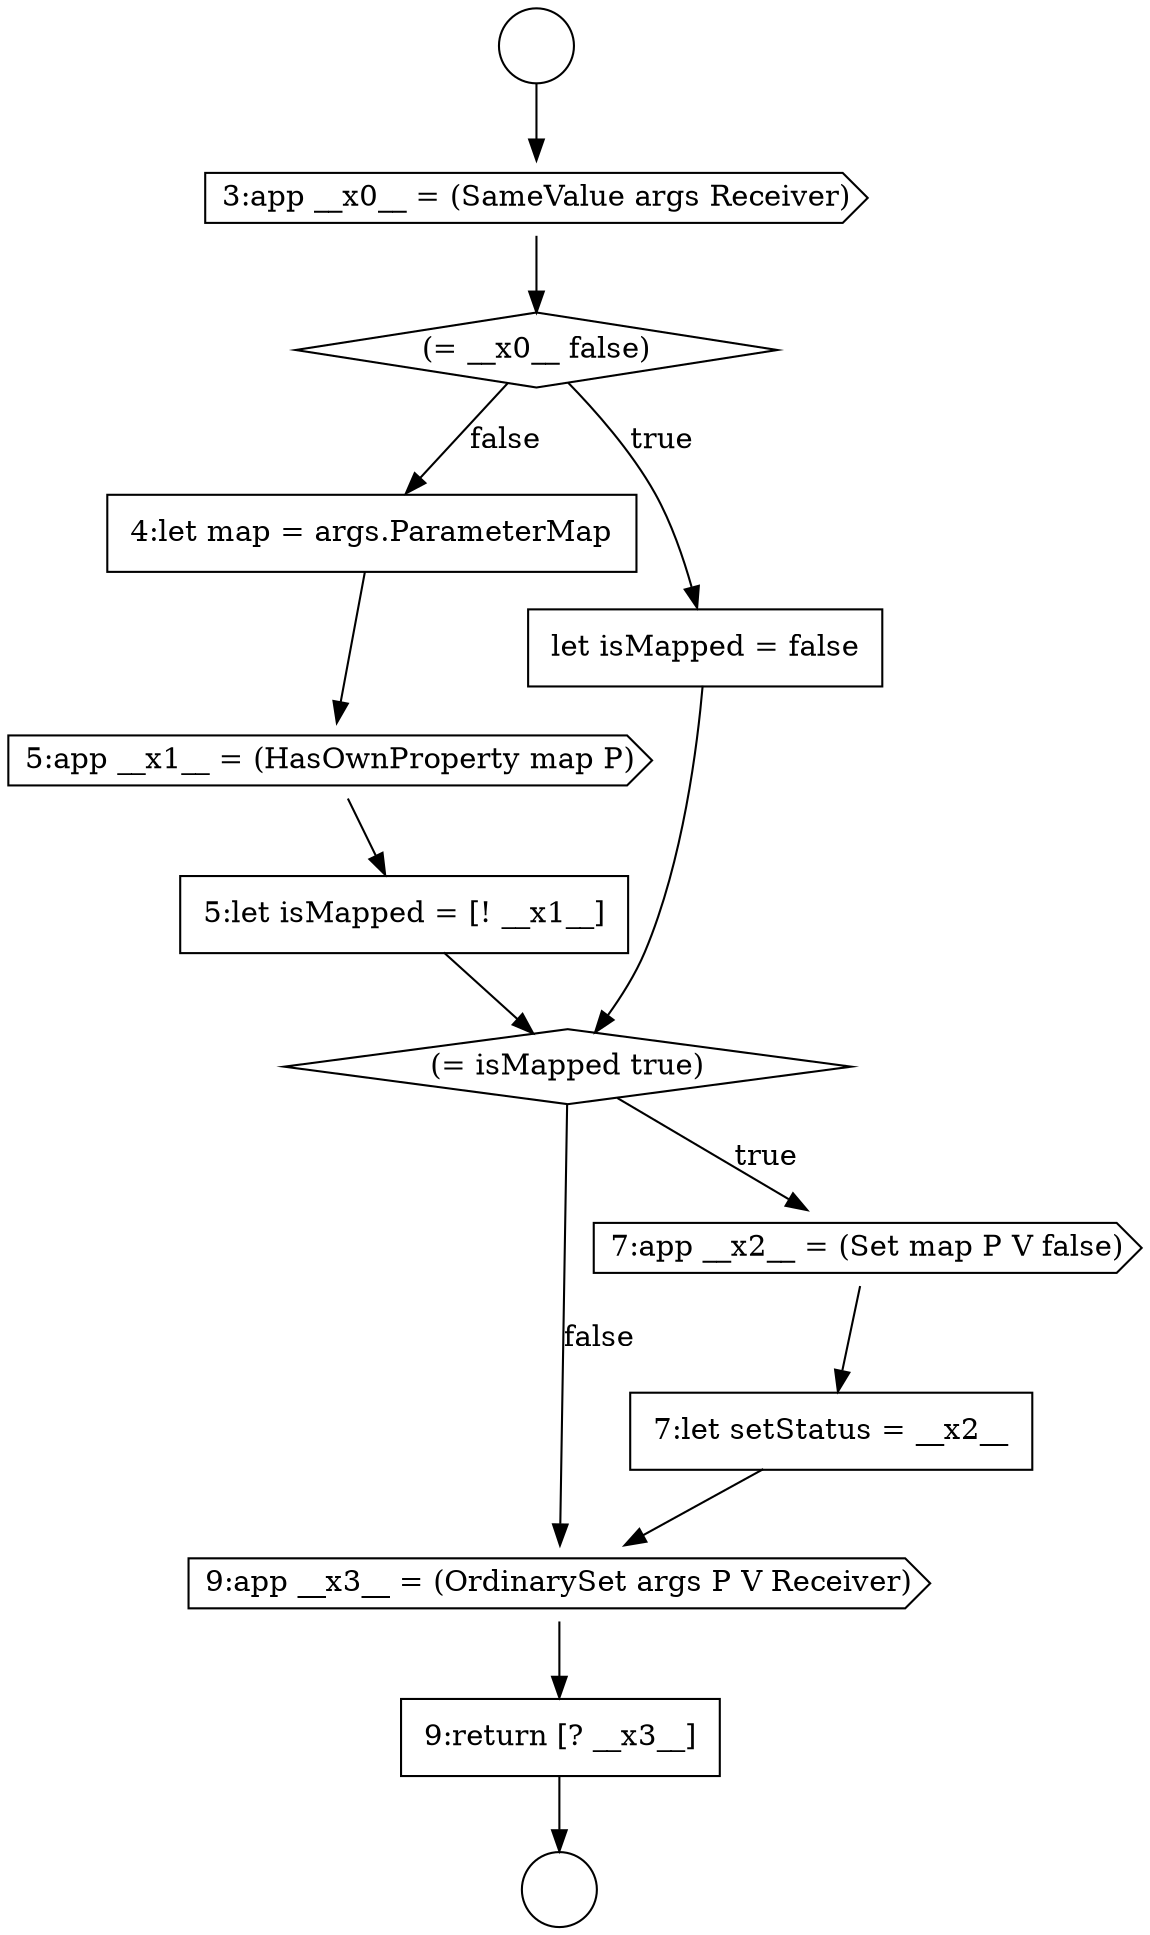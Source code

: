 digraph {
  node2516 [shape=diamond, label=<<font color="black">(= __x0__ false)</font>> color="black" fillcolor="white" style=filled]
  node2520 [shape=none, margin=0, label=<<font color="black">
    <table border="0" cellborder="1" cellspacing="0" cellpadding="10">
      <tr><td align="left">5:let isMapped = [! __x1__]</td></tr>
    </table>
  </font>> color="black" fillcolor="white" style=filled]
  node2523 [shape=none, margin=0, label=<<font color="black">
    <table border="0" cellborder="1" cellspacing="0" cellpadding="10">
      <tr><td align="left">7:let setStatus = __x2__</td></tr>
    </table>
  </font>> color="black" fillcolor="white" style=filled]
  node2515 [shape=cds, label=<<font color="black">3:app __x0__ = (SameValue args Receiver)</font>> color="black" fillcolor="white" style=filled]
  node2519 [shape=cds, label=<<font color="black">5:app __x1__ = (HasOwnProperty map P)</font>> color="black" fillcolor="white" style=filled]
  node2524 [shape=cds, label=<<font color="black">9:app __x3__ = (OrdinarySet args P V Receiver)</font>> color="black" fillcolor="white" style=filled]
  node2521 [shape=diamond, label=<<font color="black">(= isMapped true)</font>> color="black" fillcolor="white" style=filled]
  node2525 [shape=none, margin=0, label=<<font color="black">
    <table border="0" cellborder="1" cellspacing="0" cellpadding="10">
      <tr><td align="left">9:return [? __x3__]</td></tr>
    </table>
  </font>> color="black" fillcolor="white" style=filled]
  node2514 [shape=circle label=" " color="black" fillcolor="white" style=filled]
  node2513 [shape=circle label=" " color="black" fillcolor="white" style=filled]
  node2518 [shape=none, margin=0, label=<<font color="black">
    <table border="0" cellborder="1" cellspacing="0" cellpadding="10">
      <tr><td align="left">4:let map = args.ParameterMap</td></tr>
    </table>
  </font>> color="black" fillcolor="white" style=filled]
  node2517 [shape=none, margin=0, label=<<font color="black">
    <table border="0" cellborder="1" cellspacing="0" cellpadding="10">
      <tr><td align="left">let isMapped = false</td></tr>
    </table>
  </font>> color="black" fillcolor="white" style=filled]
  node2522 [shape=cds, label=<<font color="black">7:app __x2__ = (Set map P V false)</font>> color="black" fillcolor="white" style=filled]
  node2525 -> node2514 [ color="black"]
  node2513 -> node2515 [ color="black"]
  node2521 -> node2522 [label=<<font color="black">true</font>> color="black"]
  node2521 -> node2524 [label=<<font color="black">false</font>> color="black"]
  node2515 -> node2516 [ color="black"]
  node2523 -> node2524 [ color="black"]
  node2520 -> node2521 [ color="black"]
  node2524 -> node2525 [ color="black"]
  node2516 -> node2517 [label=<<font color="black">true</font>> color="black"]
  node2516 -> node2518 [label=<<font color="black">false</font>> color="black"]
  node2517 -> node2521 [ color="black"]
  node2518 -> node2519 [ color="black"]
  node2519 -> node2520 [ color="black"]
  node2522 -> node2523 [ color="black"]
}
